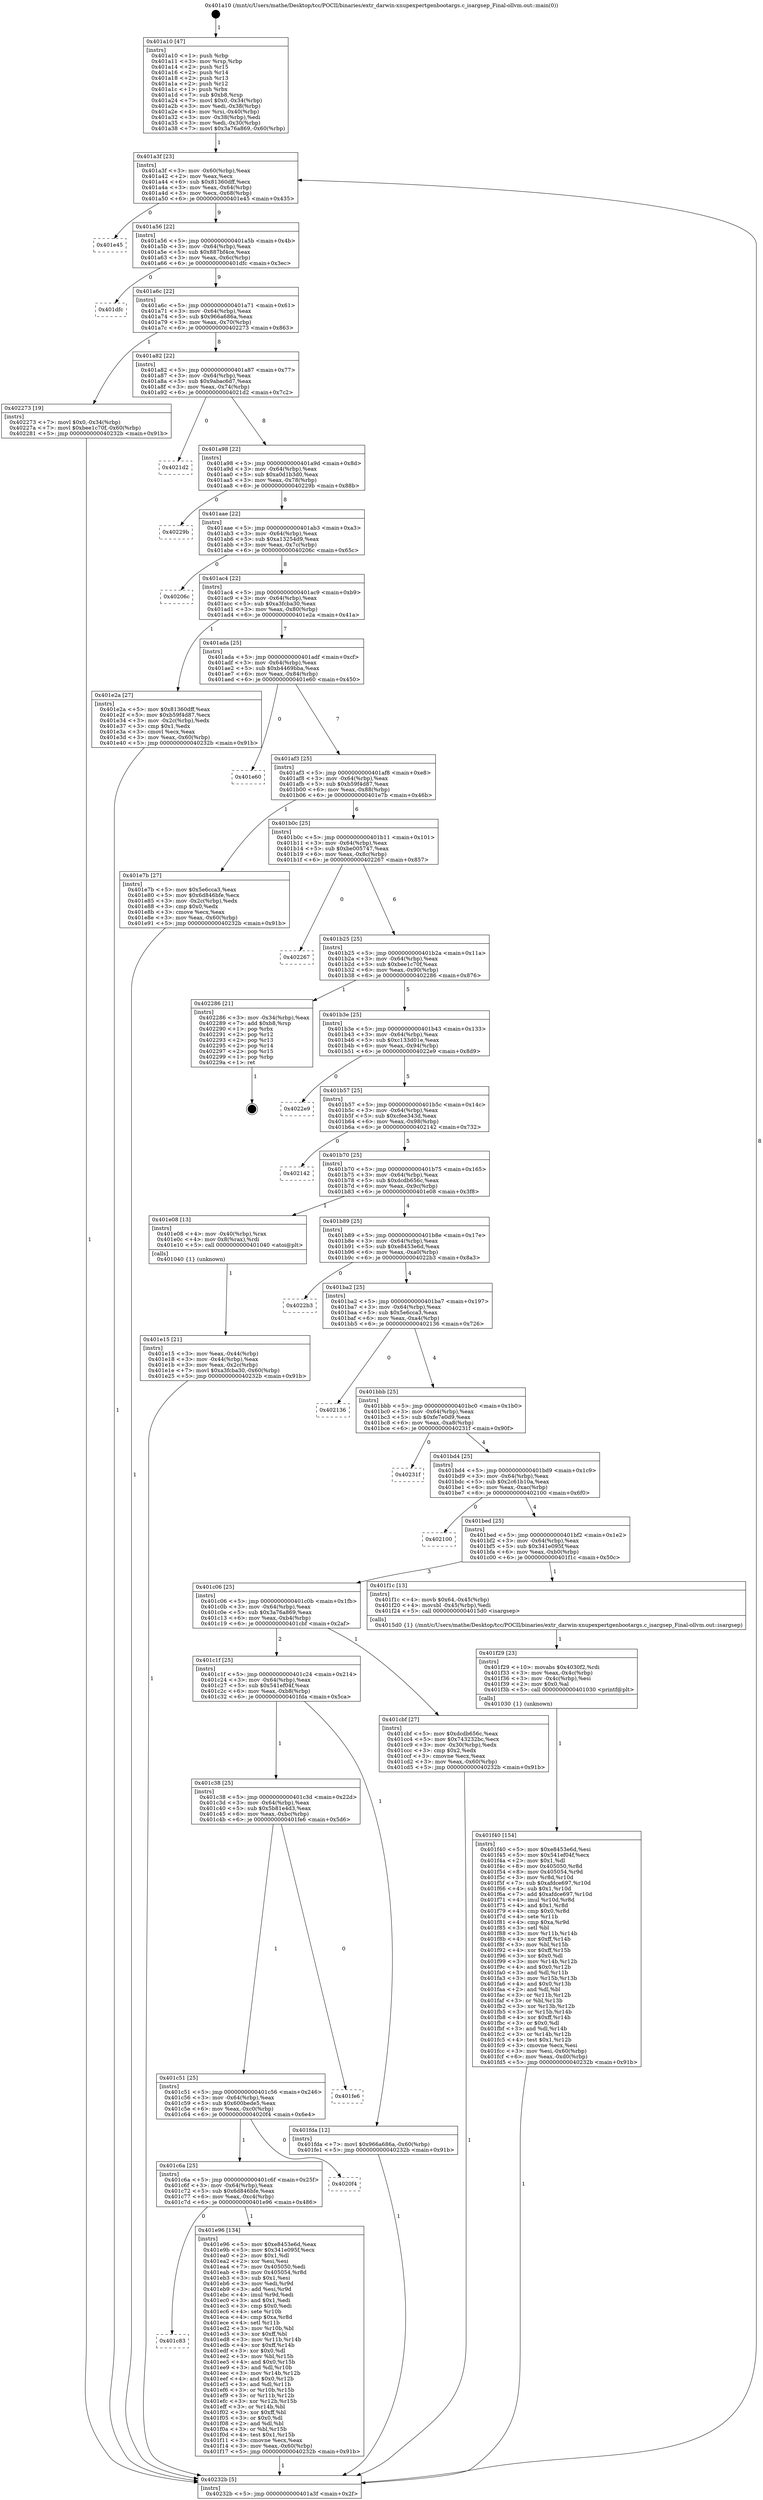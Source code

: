 digraph "0x401a10" {
  label = "0x401a10 (/mnt/c/Users/mathe/Desktop/tcc/POCII/binaries/extr_darwin-xnupexpertgenbootargs.c_isargsep_Final-ollvm.out::main(0))"
  labelloc = "t"
  node[shape=record]

  Entry [label="",width=0.3,height=0.3,shape=circle,fillcolor=black,style=filled]
  "0x401a3f" [label="{
     0x401a3f [23]\l
     | [instrs]\l
     &nbsp;&nbsp;0x401a3f \<+3\>: mov -0x60(%rbp),%eax\l
     &nbsp;&nbsp;0x401a42 \<+2\>: mov %eax,%ecx\l
     &nbsp;&nbsp;0x401a44 \<+6\>: sub $0x81360dff,%ecx\l
     &nbsp;&nbsp;0x401a4a \<+3\>: mov %eax,-0x64(%rbp)\l
     &nbsp;&nbsp;0x401a4d \<+3\>: mov %ecx,-0x68(%rbp)\l
     &nbsp;&nbsp;0x401a50 \<+6\>: je 0000000000401e45 \<main+0x435\>\l
  }"]
  "0x401e45" [label="{
     0x401e45\l
  }", style=dashed]
  "0x401a56" [label="{
     0x401a56 [22]\l
     | [instrs]\l
     &nbsp;&nbsp;0x401a56 \<+5\>: jmp 0000000000401a5b \<main+0x4b\>\l
     &nbsp;&nbsp;0x401a5b \<+3\>: mov -0x64(%rbp),%eax\l
     &nbsp;&nbsp;0x401a5e \<+5\>: sub $0x887bf4ce,%eax\l
     &nbsp;&nbsp;0x401a63 \<+3\>: mov %eax,-0x6c(%rbp)\l
     &nbsp;&nbsp;0x401a66 \<+6\>: je 0000000000401dfc \<main+0x3ec\>\l
  }"]
  Exit [label="",width=0.3,height=0.3,shape=circle,fillcolor=black,style=filled,peripheries=2]
  "0x401dfc" [label="{
     0x401dfc\l
  }", style=dashed]
  "0x401a6c" [label="{
     0x401a6c [22]\l
     | [instrs]\l
     &nbsp;&nbsp;0x401a6c \<+5\>: jmp 0000000000401a71 \<main+0x61\>\l
     &nbsp;&nbsp;0x401a71 \<+3\>: mov -0x64(%rbp),%eax\l
     &nbsp;&nbsp;0x401a74 \<+5\>: sub $0x966a686a,%eax\l
     &nbsp;&nbsp;0x401a79 \<+3\>: mov %eax,-0x70(%rbp)\l
     &nbsp;&nbsp;0x401a7c \<+6\>: je 0000000000402273 \<main+0x863\>\l
  }"]
  "0x401f40" [label="{
     0x401f40 [154]\l
     | [instrs]\l
     &nbsp;&nbsp;0x401f40 \<+5\>: mov $0xe8453e6d,%esi\l
     &nbsp;&nbsp;0x401f45 \<+5\>: mov $0x541ef04f,%ecx\l
     &nbsp;&nbsp;0x401f4a \<+2\>: mov $0x1,%dl\l
     &nbsp;&nbsp;0x401f4c \<+8\>: mov 0x405050,%r8d\l
     &nbsp;&nbsp;0x401f54 \<+8\>: mov 0x405054,%r9d\l
     &nbsp;&nbsp;0x401f5c \<+3\>: mov %r8d,%r10d\l
     &nbsp;&nbsp;0x401f5f \<+7\>: sub $0xafdce697,%r10d\l
     &nbsp;&nbsp;0x401f66 \<+4\>: sub $0x1,%r10d\l
     &nbsp;&nbsp;0x401f6a \<+7\>: add $0xafdce697,%r10d\l
     &nbsp;&nbsp;0x401f71 \<+4\>: imul %r10d,%r8d\l
     &nbsp;&nbsp;0x401f75 \<+4\>: and $0x1,%r8d\l
     &nbsp;&nbsp;0x401f79 \<+4\>: cmp $0x0,%r8d\l
     &nbsp;&nbsp;0x401f7d \<+4\>: sete %r11b\l
     &nbsp;&nbsp;0x401f81 \<+4\>: cmp $0xa,%r9d\l
     &nbsp;&nbsp;0x401f85 \<+3\>: setl %bl\l
     &nbsp;&nbsp;0x401f88 \<+3\>: mov %r11b,%r14b\l
     &nbsp;&nbsp;0x401f8b \<+4\>: xor $0xff,%r14b\l
     &nbsp;&nbsp;0x401f8f \<+3\>: mov %bl,%r15b\l
     &nbsp;&nbsp;0x401f92 \<+4\>: xor $0xff,%r15b\l
     &nbsp;&nbsp;0x401f96 \<+3\>: xor $0x0,%dl\l
     &nbsp;&nbsp;0x401f99 \<+3\>: mov %r14b,%r12b\l
     &nbsp;&nbsp;0x401f9c \<+4\>: and $0x0,%r12b\l
     &nbsp;&nbsp;0x401fa0 \<+3\>: and %dl,%r11b\l
     &nbsp;&nbsp;0x401fa3 \<+3\>: mov %r15b,%r13b\l
     &nbsp;&nbsp;0x401fa6 \<+4\>: and $0x0,%r13b\l
     &nbsp;&nbsp;0x401faa \<+2\>: and %dl,%bl\l
     &nbsp;&nbsp;0x401fac \<+3\>: or %r11b,%r12b\l
     &nbsp;&nbsp;0x401faf \<+3\>: or %bl,%r13b\l
     &nbsp;&nbsp;0x401fb2 \<+3\>: xor %r13b,%r12b\l
     &nbsp;&nbsp;0x401fb5 \<+3\>: or %r15b,%r14b\l
     &nbsp;&nbsp;0x401fb8 \<+4\>: xor $0xff,%r14b\l
     &nbsp;&nbsp;0x401fbc \<+3\>: or $0x0,%dl\l
     &nbsp;&nbsp;0x401fbf \<+3\>: and %dl,%r14b\l
     &nbsp;&nbsp;0x401fc2 \<+3\>: or %r14b,%r12b\l
     &nbsp;&nbsp;0x401fc5 \<+4\>: test $0x1,%r12b\l
     &nbsp;&nbsp;0x401fc9 \<+3\>: cmovne %ecx,%esi\l
     &nbsp;&nbsp;0x401fcc \<+3\>: mov %esi,-0x60(%rbp)\l
     &nbsp;&nbsp;0x401fcf \<+6\>: mov %eax,-0xd0(%rbp)\l
     &nbsp;&nbsp;0x401fd5 \<+5\>: jmp 000000000040232b \<main+0x91b\>\l
  }"]
  "0x402273" [label="{
     0x402273 [19]\l
     | [instrs]\l
     &nbsp;&nbsp;0x402273 \<+7\>: movl $0x0,-0x34(%rbp)\l
     &nbsp;&nbsp;0x40227a \<+7\>: movl $0xbee1c70f,-0x60(%rbp)\l
     &nbsp;&nbsp;0x402281 \<+5\>: jmp 000000000040232b \<main+0x91b\>\l
  }"]
  "0x401a82" [label="{
     0x401a82 [22]\l
     | [instrs]\l
     &nbsp;&nbsp;0x401a82 \<+5\>: jmp 0000000000401a87 \<main+0x77\>\l
     &nbsp;&nbsp;0x401a87 \<+3\>: mov -0x64(%rbp),%eax\l
     &nbsp;&nbsp;0x401a8a \<+5\>: sub $0x9abac6d7,%eax\l
     &nbsp;&nbsp;0x401a8f \<+3\>: mov %eax,-0x74(%rbp)\l
     &nbsp;&nbsp;0x401a92 \<+6\>: je 00000000004021d2 \<main+0x7c2\>\l
  }"]
  "0x401f29" [label="{
     0x401f29 [23]\l
     | [instrs]\l
     &nbsp;&nbsp;0x401f29 \<+10\>: movabs $0x4030f2,%rdi\l
     &nbsp;&nbsp;0x401f33 \<+3\>: mov %eax,-0x4c(%rbp)\l
     &nbsp;&nbsp;0x401f36 \<+3\>: mov -0x4c(%rbp),%esi\l
     &nbsp;&nbsp;0x401f39 \<+2\>: mov $0x0,%al\l
     &nbsp;&nbsp;0x401f3b \<+5\>: call 0000000000401030 \<printf@plt\>\l
     | [calls]\l
     &nbsp;&nbsp;0x401030 \{1\} (unknown)\l
  }"]
  "0x4021d2" [label="{
     0x4021d2\l
  }", style=dashed]
  "0x401a98" [label="{
     0x401a98 [22]\l
     | [instrs]\l
     &nbsp;&nbsp;0x401a98 \<+5\>: jmp 0000000000401a9d \<main+0x8d\>\l
     &nbsp;&nbsp;0x401a9d \<+3\>: mov -0x64(%rbp),%eax\l
     &nbsp;&nbsp;0x401aa0 \<+5\>: sub $0xa0d1b3d0,%eax\l
     &nbsp;&nbsp;0x401aa5 \<+3\>: mov %eax,-0x78(%rbp)\l
     &nbsp;&nbsp;0x401aa8 \<+6\>: je 000000000040229b \<main+0x88b\>\l
  }"]
  "0x401c83" [label="{
     0x401c83\l
  }", style=dashed]
  "0x40229b" [label="{
     0x40229b\l
  }", style=dashed]
  "0x401aae" [label="{
     0x401aae [22]\l
     | [instrs]\l
     &nbsp;&nbsp;0x401aae \<+5\>: jmp 0000000000401ab3 \<main+0xa3\>\l
     &nbsp;&nbsp;0x401ab3 \<+3\>: mov -0x64(%rbp),%eax\l
     &nbsp;&nbsp;0x401ab6 \<+5\>: sub $0xa13254d9,%eax\l
     &nbsp;&nbsp;0x401abb \<+3\>: mov %eax,-0x7c(%rbp)\l
     &nbsp;&nbsp;0x401abe \<+6\>: je 000000000040206c \<main+0x65c\>\l
  }"]
  "0x401e96" [label="{
     0x401e96 [134]\l
     | [instrs]\l
     &nbsp;&nbsp;0x401e96 \<+5\>: mov $0xe8453e6d,%eax\l
     &nbsp;&nbsp;0x401e9b \<+5\>: mov $0x341e095f,%ecx\l
     &nbsp;&nbsp;0x401ea0 \<+2\>: mov $0x1,%dl\l
     &nbsp;&nbsp;0x401ea2 \<+2\>: xor %esi,%esi\l
     &nbsp;&nbsp;0x401ea4 \<+7\>: mov 0x405050,%edi\l
     &nbsp;&nbsp;0x401eab \<+8\>: mov 0x405054,%r8d\l
     &nbsp;&nbsp;0x401eb3 \<+3\>: sub $0x1,%esi\l
     &nbsp;&nbsp;0x401eb6 \<+3\>: mov %edi,%r9d\l
     &nbsp;&nbsp;0x401eb9 \<+3\>: add %esi,%r9d\l
     &nbsp;&nbsp;0x401ebc \<+4\>: imul %r9d,%edi\l
     &nbsp;&nbsp;0x401ec0 \<+3\>: and $0x1,%edi\l
     &nbsp;&nbsp;0x401ec3 \<+3\>: cmp $0x0,%edi\l
     &nbsp;&nbsp;0x401ec6 \<+4\>: sete %r10b\l
     &nbsp;&nbsp;0x401eca \<+4\>: cmp $0xa,%r8d\l
     &nbsp;&nbsp;0x401ece \<+4\>: setl %r11b\l
     &nbsp;&nbsp;0x401ed2 \<+3\>: mov %r10b,%bl\l
     &nbsp;&nbsp;0x401ed5 \<+3\>: xor $0xff,%bl\l
     &nbsp;&nbsp;0x401ed8 \<+3\>: mov %r11b,%r14b\l
     &nbsp;&nbsp;0x401edb \<+4\>: xor $0xff,%r14b\l
     &nbsp;&nbsp;0x401edf \<+3\>: xor $0x0,%dl\l
     &nbsp;&nbsp;0x401ee2 \<+3\>: mov %bl,%r15b\l
     &nbsp;&nbsp;0x401ee5 \<+4\>: and $0x0,%r15b\l
     &nbsp;&nbsp;0x401ee9 \<+3\>: and %dl,%r10b\l
     &nbsp;&nbsp;0x401eec \<+3\>: mov %r14b,%r12b\l
     &nbsp;&nbsp;0x401eef \<+4\>: and $0x0,%r12b\l
     &nbsp;&nbsp;0x401ef3 \<+3\>: and %dl,%r11b\l
     &nbsp;&nbsp;0x401ef6 \<+3\>: or %r10b,%r15b\l
     &nbsp;&nbsp;0x401ef9 \<+3\>: or %r11b,%r12b\l
     &nbsp;&nbsp;0x401efc \<+3\>: xor %r12b,%r15b\l
     &nbsp;&nbsp;0x401eff \<+3\>: or %r14b,%bl\l
     &nbsp;&nbsp;0x401f02 \<+3\>: xor $0xff,%bl\l
     &nbsp;&nbsp;0x401f05 \<+3\>: or $0x0,%dl\l
     &nbsp;&nbsp;0x401f08 \<+2\>: and %dl,%bl\l
     &nbsp;&nbsp;0x401f0a \<+3\>: or %bl,%r15b\l
     &nbsp;&nbsp;0x401f0d \<+4\>: test $0x1,%r15b\l
     &nbsp;&nbsp;0x401f11 \<+3\>: cmovne %ecx,%eax\l
     &nbsp;&nbsp;0x401f14 \<+3\>: mov %eax,-0x60(%rbp)\l
     &nbsp;&nbsp;0x401f17 \<+5\>: jmp 000000000040232b \<main+0x91b\>\l
  }"]
  "0x40206c" [label="{
     0x40206c\l
  }", style=dashed]
  "0x401ac4" [label="{
     0x401ac4 [22]\l
     | [instrs]\l
     &nbsp;&nbsp;0x401ac4 \<+5\>: jmp 0000000000401ac9 \<main+0xb9\>\l
     &nbsp;&nbsp;0x401ac9 \<+3\>: mov -0x64(%rbp),%eax\l
     &nbsp;&nbsp;0x401acc \<+5\>: sub $0xa3fcba30,%eax\l
     &nbsp;&nbsp;0x401ad1 \<+3\>: mov %eax,-0x80(%rbp)\l
     &nbsp;&nbsp;0x401ad4 \<+6\>: je 0000000000401e2a \<main+0x41a\>\l
  }"]
  "0x401c6a" [label="{
     0x401c6a [25]\l
     | [instrs]\l
     &nbsp;&nbsp;0x401c6a \<+5\>: jmp 0000000000401c6f \<main+0x25f\>\l
     &nbsp;&nbsp;0x401c6f \<+3\>: mov -0x64(%rbp),%eax\l
     &nbsp;&nbsp;0x401c72 \<+5\>: sub $0x6d846bfe,%eax\l
     &nbsp;&nbsp;0x401c77 \<+6\>: mov %eax,-0xc4(%rbp)\l
     &nbsp;&nbsp;0x401c7d \<+6\>: je 0000000000401e96 \<main+0x486\>\l
  }"]
  "0x401e2a" [label="{
     0x401e2a [27]\l
     | [instrs]\l
     &nbsp;&nbsp;0x401e2a \<+5\>: mov $0x81360dff,%eax\l
     &nbsp;&nbsp;0x401e2f \<+5\>: mov $0xb59f4d87,%ecx\l
     &nbsp;&nbsp;0x401e34 \<+3\>: mov -0x2c(%rbp),%edx\l
     &nbsp;&nbsp;0x401e37 \<+3\>: cmp $0x1,%edx\l
     &nbsp;&nbsp;0x401e3a \<+3\>: cmovl %ecx,%eax\l
     &nbsp;&nbsp;0x401e3d \<+3\>: mov %eax,-0x60(%rbp)\l
     &nbsp;&nbsp;0x401e40 \<+5\>: jmp 000000000040232b \<main+0x91b\>\l
  }"]
  "0x401ada" [label="{
     0x401ada [25]\l
     | [instrs]\l
     &nbsp;&nbsp;0x401ada \<+5\>: jmp 0000000000401adf \<main+0xcf\>\l
     &nbsp;&nbsp;0x401adf \<+3\>: mov -0x64(%rbp),%eax\l
     &nbsp;&nbsp;0x401ae2 \<+5\>: sub $0xb4469bba,%eax\l
     &nbsp;&nbsp;0x401ae7 \<+6\>: mov %eax,-0x84(%rbp)\l
     &nbsp;&nbsp;0x401aed \<+6\>: je 0000000000401e60 \<main+0x450\>\l
  }"]
  "0x4020f4" [label="{
     0x4020f4\l
  }", style=dashed]
  "0x401e60" [label="{
     0x401e60\l
  }", style=dashed]
  "0x401af3" [label="{
     0x401af3 [25]\l
     | [instrs]\l
     &nbsp;&nbsp;0x401af3 \<+5\>: jmp 0000000000401af8 \<main+0xe8\>\l
     &nbsp;&nbsp;0x401af8 \<+3\>: mov -0x64(%rbp),%eax\l
     &nbsp;&nbsp;0x401afb \<+5\>: sub $0xb59f4d87,%eax\l
     &nbsp;&nbsp;0x401b00 \<+6\>: mov %eax,-0x88(%rbp)\l
     &nbsp;&nbsp;0x401b06 \<+6\>: je 0000000000401e7b \<main+0x46b\>\l
  }"]
  "0x401c51" [label="{
     0x401c51 [25]\l
     | [instrs]\l
     &nbsp;&nbsp;0x401c51 \<+5\>: jmp 0000000000401c56 \<main+0x246\>\l
     &nbsp;&nbsp;0x401c56 \<+3\>: mov -0x64(%rbp),%eax\l
     &nbsp;&nbsp;0x401c59 \<+5\>: sub $0x600bede5,%eax\l
     &nbsp;&nbsp;0x401c5e \<+6\>: mov %eax,-0xc0(%rbp)\l
     &nbsp;&nbsp;0x401c64 \<+6\>: je 00000000004020f4 \<main+0x6e4\>\l
  }"]
  "0x401e7b" [label="{
     0x401e7b [27]\l
     | [instrs]\l
     &nbsp;&nbsp;0x401e7b \<+5\>: mov $0x5e6cca3,%eax\l
     &nbsp;&nbsp;0x401e80 \<+5\>: mov $0x6d846bfe,%ecx\l
     &nbsp;&nbsp;0x401e85 \<+3\>: mov -0x2c(%rbp),%edx\l
     &nbsp;&nbsp;0x401e88 \<+3\>: cmp $0x0,%edx\l
     &nbsp;&nbsp;0x401e8b \<+3\>: cmove %ecx,%eax\l
     &nbsp;&nbsp;0x401e8e \<+3\>: mov %eax,-0x60(%rbp)\l
     &nbsp;&nbsp;0x401e91 \<+5\>: jmp 000000000040232b \<main+0x91b\>\l
  }"]
  "0x401b0c" [label="{
     0x401b0c [25]\l
     | [instrs]\l
     &nbsp;&nbsp;0x401b0c \<+5\>: jmp 0000000000401b11 \<main+0x101\>\l
     &nbsp;&nbsp;0x401b11 \<+3\>: mov -0x64(%rbp),%eax\l
     &nbsp;&nbsp;0x401b14 \<+5\>: sub $0xbe005747,%eax\l
     &nbsp;&nbsp;0x401b19 \<+6\>: mov %eax,-0x8c(%rbp)\l
     &nbsp;&nbsp;0x401b1f \<+6\>: je 0000000000402267 \<main+0x857\>\l
  }"]
  "0x401fe6" [label="{
     0x401fe6\l
  }", style=dashed]
  "0x402267" [label="{
     0x402267\l
  }", style=dashed]
  "0x401b25" [label="{
     0x401b25 [25]\l
     | [instrs]\l
     &nbsp;&nbsp;0x401b25 \<+5\>: jmp 0000000000401b2a \<main+0x11a\>\l
     &nbsp;&nbsp;0x401b2a \<+3\>: mov -0x64(%rbp),%eax\l
     &nbsp;&nbsp;0x401b2d \<+5\>: sub $0xbee1c70f,%eax\l
     &nbsp;&nbsp;0x401b32 \<+6\>: mov %eax,-0x90(%rbp)\l
     &nbsp;&nbsp;0x401b38 \<+6\>: je 0000000000402286 \<main+0x876\>\l
  }"]
  "0x401c38" [label="{
     0x401c38 [25]\l
     | [instrs]\l
     &nbsp;&nbsp;0x401c38 \<+5\>: jmp 0000000000401c3d \<main+0x22d\>\l
     &nbsp;&nbsp;0x401c3d \<+3\>: mov -0x64(%rbp),%eax\l
     &nbsp;&nbsp;0x401c40 \<+5\>: sub $0x5b81e4d3,%eax\l
     &nbsp;&nbsp;0x401c45 \<+6\>: mov %eax,-0xbc(%rbp)\l
     &nbsp;&nbsp;0x401c4b \<+6\>: je 0000000000401fe6 \<main+0x5d6\>\l
  }"]
  "0x402286" [label="{
     0x402286 [21]\l
     | [instrs]\l
     &nbsp;&nbsp;0x402286 \<+3\>: mov -0x34(%rbp),%eax\l
     &nbsp;&nbsp;0x402289 \<+7\>: add $0xb8,%rsp\l
     &nbsp;&nbsp;0x402290 \<+1\>: pop %rbx\l
     &nbsp;&nbsp;0x402291 \<+2\>: pop %r12\l
     &nbsp;&nbsp;0x402293 \<+2\>: pop %r13\l
     &nbsp;&nbsp;0x402295 \<+2\>: pop %r14\l
     &nbsp;&nbsp;0x402297 \<+2\>: pop %r15\l
     &nbsp;&nbsp;0x402299 \<+1\>: pop %rbp\l
     &nbsp;&nbsp;0x40229a \<+1\>: ret\l
  }"]
  "0x401b3e" [label="{
     0x401b3e [25]\l
     | [instrs]\l
     &nbsp;&nbsp;0x401b3e \<+5\>: jmp 0000000000401b43 \<main+0x133\>\l
     &nbsp;&nbsp;0x401b43 \<+3\>: mov -0x64(%rbp),%eax\l
     &nbsp;&nbsp;0x401b46 \<+5\>: sub $0xc133d01e,%eax\l
     &nbsp;&nbsp;0x401b4b \<+6\>: mov %eax,-0x94(%rbp)\l
     &nbsp;&nbsp;0x401b51 \<+6\>: je 00000000004022e9 \<main+0x8d9\>\l
  }"]
  "0x401fda" [label="{
     0x401fda [12]\l
     | [instrs]\l
     &nbsp;&nbsp;0x401fda \<+7\>: movl $0x966a686a,-0x60(%rbp)\l
     &nbsp;&nbsp;0x401fe1 \<+5\>: jmp 000000000040232b \<main+0x91b\>\l
  }"]
  "0x4022e9" [label="{
     0x4022e9\l
  }", style=dashed]
  "0x401b57" [label="{
     0x401b57 [25]\l
     | [instrs]\l
     &nbsp;&nbsp;0x401b57 \<+5\>: jmp 0000000000401b5c \<main+0x14c\>\l
     &nbsp;&nbsp;0x401b5c \<+3\>: mov -0x64(%rbp),%eax\l
     &nbsp;&nbsp;0x401b5f \<+5\>: sub $0xcfee343d,%eax\l
     &nbsp;&nbsp;0x401b64 \<+6\>: mov %eax,-0x98(%rbp)\l
     &nbsp;&nbsp;0x401b6a \<+6\>: je 0000000000402142 \<main+0x732\>\l
  }"]
  "0x401e15" [label="{
     0x401e15 [21]\l
     | [instrs]\l
     &nbsp;&nbsp;0x401e15 \<+3\>: mov %eax,-0x44(%rbp)\l
     &nbsp;&nbsp;0x401e18 \<+3\>: mov -0x44(%rbp),%eax\l
     &nbsp;&nbsp;0x401e1b \<+3\>: mov %eax,-0x2c(%rbp)\l
     &nbsp;&nbsp;0x401e1e \<+7\>: movl $0xa3fcba30,-0x60(%rbp)\l
     &nbsp;&nbsp;0x401e25 \<+5\>: jmp 000000000040232b \<main+0x91b\>\l
  }"]
  "0x402142" [label="{
     0x402142\l
  }", style=dashed]
  "0x401b70" [label="{
     0x401b70 [25]\l
     | [instrs]\l
     &nbsp;&nbsp;0x401b70 \<+5\>: jmp 0000000000401b75 \<main+0x165\>\l
     &nbsp;&nbsp;0x401b75 \<+3\>: mov -0x64(%rbp),%eax\l
     &nbsp;&nbsp;0x401b78 \<+5\>: sub $0xdcdb656c,%eax\l
     &nbsp;&nbsp;0x401b7d \<+6\>: mov %eax,-0x9c(%rbp)\l
     &nbsp;&nbsp;0x401b83 \<+6\>: je 0000000000401e08 \<main+0x3f8\>\l
  }"]
  "0x401a10" [label="{
     0x401a10 [47]\l
     | [instrs]\l
     &nbsp;&nbsp;0x401a10 \<+1\>: push %rbp\l
     &nbsp;&nbsp;0x401a11 \<+3\>: mov %rsp,%rbp\l
     &nbsp;&nbsp;0x401a14 \<+2\>: push %r15\l
     &nbsp;&nbsp;0x401a16 \<+2\>: push %r14\l
     &nbsp;&nbsp;0x401a18 \<+2\>: push %r13\l
     &nbsp;&nbsp;0x401a1a \<+2\>: push %r12\l
     &nbsp;&nbsp;0x401a1c \<+1\>: push %rbx\l
     &nbsp;&nbsp;0x401a1d \<+7\>: sub $0xb8,%rsp\l
     &nbsp;&nbsp;0x401a24 \<+7\>: movl $0x0,-0x34(%rbp)\l
     &nbsp;&nbsp;0x401a2b \<+3\>: mov %edi,-0x38(%rbp)\l
     &nbsp;&nbsp;0x401a2e \<+4\>: mov %rsi,-0x40(%rbp)\l
     &nbsp;&nbsp;0x401a32 \<+3\>: mov -0x38(%rbp),%edi\l
     &nbsp;&nbsp;0x401a35 \<+3\>: mov %edi,-0x30(%rbp)\l
     &nbsp;&nbsp;0x401a38 \<+7\>: movl $0x3a76a869,-0x60(%rbp)\l
  }"]
  "0x401e08" [label="{
     0x401e08 [13]\l
     | [instrs]\l
     &nbsp;&nbsp;0x401e08 \<+4\>: mov -0x40(%rbp),%rax\l
     &nbsp;&nbsp;0x401e0c \<+4\>: mov 0x8(%rax),%rdi\l
     &nbsp;&nbsp;0x401e10 \<+5\>: call 0000000000401040 \<atoi@plt\>\l
     | [calls]\l
     &nbsp;&nbsp;0x401040 \{1\} (unknown)\l
  }"]
  "0x401b89" [label="{
     0x401b89 [25]\l
     | [instrs]\l
     &nbsp;&nbsp;0x401b89 \<+5\>: jmp 0000000000401b8e \<main+0x17e\>\l
     &nbsp;&nbsp;0x401b8e \<+3\>: mov -0x64(%rbp),%eax\l
     &nbsp;&nbsp;0x401b91 \<+5\>: sub $0xe8453e6d,%eax\l
     &nbsp;&nbsp;0x401b96 \<+6\>: mov %eax,-0xa0(%rbp)\l
     &nbsp;&nbsp;0x401b9c \<+6\>: je 00000000004022b3 \<main+0x8a3\>\l
  }"]
  "0x40232b" [label="{
     0x40232b [5]\l
     | [instrs]\l
     &nbsp;&nbsp;0x40232b \<+5\>: jmp 0000000000401a3f \<main+0x2f\>\l
  }"]
  "0x4022b3" [label="{
     0x4022b3\l
  }", style=dashed]
  "0x401ba2" [label="{
     0x401ba2 [25]\l
     | [instrs]\l
     &nbsp;&nbsp;0x401ba2 \<+5\>: jmp 0000000000401ba7 \<main+0x197\>\l
     &nbsp;&nbsp;0x401ba7 \<+3\>: mov -0x64(%rbp),%eax\l
     &nbsp;&nbsp;0x401baa \<+5\>: sub $0x5e6cca3,%eax\l
     &nbsp;&nbsp;0x401baf \<+6\>: mov %eax,-0xa4(%rbp)\l
     &nbsp;&nbsp;0x401bb5 \<+6\>: je 0000000000402136 \<main+0x726\>\l
  }"]
  "0x401c1f" [label="{
     0x401c1f [25]\l
     | [instrs]\l
     &nbsp;&nbsp;0x401c1f \<+5\>: jmp 0000000000401c24 \<main+0x214\>\l
     &nbsp;&nbsp;0x401c24 \<+3\>: mov -0x64(%rbp),%eax\l
     &nbsp;&nbsp;0x401c27 \<+5\>: sub $0x541ef04f,%eax\l
     &nbsp;&nbsp;0x401c2c \<+6\>: mov %eax,-0xb8(%rbp)\l
     &nbsp;&nbsp;0x401c32 \<+6\>: je 0000000000401fda \<main+0x5ca\>\l
  }"]
  "0x402136" [label="{
     0x402136\l
  }", style=dashed]
  "0x401bbb" [label="{
     0x401bbb [25]\l
     | [instrs]\l
     &nbsp;&nbsp;0x401bbb \<+5\>: jmp 0000000000401bc0 \<main+0x1b0\>\l
     &nbsp;&nbsp;0x401bc0 \<+3\>: mov -0x64(%rbp),%eax\l
     &nbsp;&nbsp;0x401bc3 \<+5\>: sub $0xfe7e0d9,%eax\l
     &nbsp;&nbsp;0x401bc8 \<+6\>: mov %eax,-0xa8(%rbp)\l
     &nbsp;&nbsp;0x401bce \<+6\>: je 000000000040231f \<main+0x90f\>\l
  }"]
  "0x401cbf" [label="{
     0x401cbf [27]\l
     | [instrs]\l
     &nbsp;&nbsp;0x401cbf \<+5\>: mov $0xdcdb656c,%eax\l
     &nbsp;&nbsp;0x401cc4 \<+5\>: mov $0x743232bc,%ecx\l
     &nbsp;&nbsp;0x401cc9 \<+3\>: mov -0x30(%rbp),%edx\l
     &nbsp;&nbsp;0x401ccc \<+3\>: cmp $0x2,%edx\l
     &nbsp;&nbsp;0x401ccf \<+3\>: cmovne %ecx,%eax\l
     &nbsp;&nbsp;0x401cd2 \<+3\>: mov %eax,-0x60(%rbp)\l
     &nbsp;&nbsp;0x401cd5 \<+5\>: jmp 000000000040232b \<main+0x91b\>\l
  }"]
  "0x40231f" [label="{
     0x40231f\l
  }", style=dashed]
  "0x401bd4" [label="{
     0x401bd4 [25]\l
     | [instrs]\l
     &nbsp;&nbsp;0x401bd4 \<+5\>: jmp 0000000000401bd9 \<main+0x1c9\>\l
     &nbsp;&nbsp;0x401bd9 \<+3\>: mov -0x64(%rbp),%eax\l
     &nbsp;&nbsp;0x401bdc \<+5\>: sub $0x2c61b10a,%eax\l
     &nbsp;&nbsp;0x401be1 \<+6\>: mov %eax,-0xac(%rbp)\l
     &nbsp;&nbsp;0x401be7 \<+6\>: je 0000000000402100 \<main+0x6f0\>\l
  }"]
  "0x401c06" [label="{
     0x401c06 [25]\l
     | [instrs]\l
     &nbsp;&nbsp;0x401c06 \<+5\>: jmp 0000000000401c0b \<main+0x1fb\>\l
     &nbsp;&nbsp;0x401c0b \<+3\>: mov -0x64(%rbp),%eax\l
     &nbsp;&nbsp;0x401c0e \<+5\>: sub $0x3a76a869,%eax\l
     &nbsp;&nbsp;0x401c13 \<+6\>: mov %eax,-0xb4(%rbp)\l
     &nbsp;&nbsp;0x401c19 \<+6\>: je 0000000000401cbf \<main+0x2af\>\l
  }"]
  "0x402100" [label="{
     0x402100\l
  }", style=dashed]
  "0x401bed" [label="{
     0x401bed [25]\l
     | [instrs]\l
     &nbsp;&nbsp;0x401bed \<+5\>: jmp 0000000000401bf2 \<main+0x1e2\>\l
     &nbsp;&nbsp;0x401bf2 \<+3\>: mov -0x64(%rbp),%eax\l
     &nbsp;&nbsp;0x401bf5 \<+5\>: sub $0x341e095f,%eax\l
     &nbsp;&nbsp;0x401bfa \<+6\>: mov %eax,-0xb0(%rbp)\l
     &nbsp;&nbsp;0x401c00 \<+6\>: je 0000000000401f1c \<main+0x50c\>\l
  }"]
  "0x401f1c" [label="{
     0x401f1c [13]\l
     | [instrs]\l
     &nbsp;&nbsp;0x401f1c \<+4\>: movb $0x64,-0x45(%rbp)\l
     &nbsp;&nbsp;0x401f20 \<+4\>: movsbl -0x45(%rbp),%edi\l
     &nbsp;&nbsp;0x401f24 \<+5\>: call 00000000004015d0 \<isargsep\>\l
     | [calls]\l
     &nbsp;&nbsp;0x4015d0 \{1\} (/mnt/c/Users/mathe/Desktop/tcc/POCII/binaries/extr_darwin-xnupexpertgenbootargs.c_isargsep_Final-ollvm.out::isargsep)\l
  }"]
  Entry -> "0x401a10" [label=" 1"]
  "0x401a3f" -> "0x401e45" [label=" 0"]
  "0x401a3f" -> "0x401a56" [label=" 9"]
  "0x402286" -> Exit [label=" 1"]
  "0x401a56" -> "0x401dfc" [label=" 0"]
  "0x401a56" -> "0x401a6c" [label=" 9"]
  "0x402273" -> "0x40232b" [label=" 1"]
  "0x401a6c" -> "0x402273" [label=" 1"]
  "0x401a6c" -> "0x401a82" [label=" 8"]
  "0x401fda" -> "0x40232b" [label=" 1"]
  "0x401a82" -> "0x4021d2" [label=" 0"]
  "0x401a82" -> "0x401a98" [label=" 8"]
  "0x401f40" -> "0x40232b" [label=" 1"]
  "0x401a98" -> "0x40229b" [label=" 0"]
  "0x401a98" -> "0x401aae" [label=" 8"]
  "0x401f29" -> "0x401f40" [label=" 1"]
  "0x401aae" -> "0x40206c" [label=" 0"]
  "0x401aae" -> "0x401ac4" [label=" 8"]
  "0x401f1c" -> "0x401f29" [label=" 1"]
  "0x401ac4" -> "0x401e2a" [label=" 1"]
  "0x401ac4" -> "0x401ada" [label=" 7"]
  "0x401c6a" -> "0x401c83" [label=" 0"]
  "0x401ada" -> "0x401e60" [label=" 0"]
  "0x401ada" -> "0x401af3" [label=" 7"]
  "0x401c6a" -> "0x401e96" [label=" 1"]
  "0x401af3" -> "0x401e7b" [label=" 1"]
  "0x401af3" -> "0x401b0c" [label=" 6"]
  "0x401c51" -> "0x401c6a" [label=" 1"]
  "0x401b0c" -> "0x402267" [label=" 0"]
  "0x401b0c" -> "0x401b25" [label=" 6"]
  "0x401c51" -> "0x4020f4" [label=" 0"]
  "0x401b25" -> "0x402286" [label=" 1"]
  "0x401b25" -> "0x401b3e" [label=" 5"]
  "0x401c38" -> "0x401c51" [label=" 1"]
  "0x401b3e" -> "0x4022e9" [label=" 0"]
  "0x401b3e" -> "0x401b57" [label=" 5"]
  "0x401c38" -> "0x401fe6" [label=" 0"]
  "0x401b57" -> "0x402142" [label=" 0"]
  "0x401b57" -> "0x401b70" [label=" 5"]
  "0x401c1f" -> "0x401c38" [label=" 1"]
  "0x401b70" -> "0x401e08" [label=" 1"]
  "0x401b70" -> "0x401b89" [label=" 4"]
  "0x401c1f" -> "0x401fda" [label=" 1"]
  "0x401b89" -> "0x4022b3" [label=" 0"]
  "0x401b89" -> "0x401ba2" [label=" 4"]
  "0x401e96" -> "0x40232b" [label=" 1"]
  "0x401ba2" -> "0x402136" [label=" 0"]
  "0x401ba2" -> "0x401bbb" [label=" 4"]
  "0x401e7b" -> "0x40232b" [label=" 1"]
  "0x401bbb" -> "0x40231f" [label=" 0"]
  "0x401bbb" -> "0x401bd4" [label=" 4"]
  "0x401e2a" -> "0x40232b" [label=" 1"]
  "0x401bd4" -> "0x402100" [label=" 0"]
  "0x401bd4" -> "0x401bed" [label=" 4"]
  "0x401e08" -> "0x401e15" [label=" 1"]
  "0x401bed" -> "0x401f1c" [label=" 1"]
  "0x401bed" -> "0x401c06" [label=" 3"]
  "0x401e15" -> "0x40232b" [label=" 1"]
  "0x401c06" -> "0x401cbf" [label=" 1"]
  "0x401c06" -> "0x401c1f" [label=" 2"]
  "0x401cbf" -> "0x40232b" [label=" 1"]
  "0x401a10" -> "0x401a3f" [label=" 1"]
  "0x40232b" -> "0x401a3f" [label=" 8"]
}
